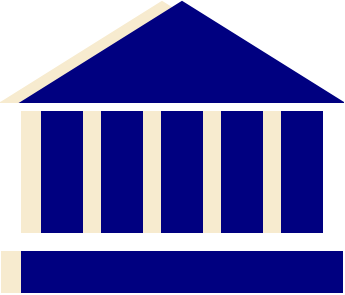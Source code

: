 <mxfile version="13.1.2" type="device"><diagram id="eNeyfDFiig910C6p4S2k" name="Page-1"><mxGraphModel dx="1357" dy="468" grid="1" gridSize="10" guides="1" tooltips="1" connect="1" arrows="1" fold="1" page="1" pageScale="1" pageWidth="300" pageHeight="300" math="0" shadow="0"><root><mxCell id="0"/><mxCell id="1" parent="0"/><mxCell id="-OPN0KHBw8JqwPGdMTyL-1" value="" style="triangle;whiteSpace=wrap;html=1;rotation=-90;fillColor=#F7EBCF;strokeColor=#F7EBCF;" vertex="1" parent="1"><mxGeometry x="115" y="310" width="50" height="160" as="geometry"/></mxCell><mxCell id="-OPN0KHBw8JqwPGdMTyL-4" value="" style="rounded=0;whiteSpace=wrap;html=1;strokeColor=#F7EBCF;fillColor=#F7EBCF;" vertex="1" parent="1"><mxGeometry x="70" y="420" width="20" height="60" as="geometry"/></mxCell><mxCell id="-OPN0KHBw8JqwPGdMTyL-5" value="" style="rounded=0;whiteSpace=wrap;html=1;strokeColor=#F7EBCF;fillColor=#F7EBCF;" vertex="1" parent="1"><mxGeometry x="100" y="420" width="20" height="60" as="geometry"/></mxCell><mxCell id="-OPN0KHBw8JqwPGdMTyL-6" value="" style="rounded=0;whiteSpace=wrap;html=1;strokeColor=#F7EBCF;fillColor=#F7EBCF;" vertex="1" parent="1"><mxGeometry x="130" y="420" width="20" height="60" as="geometry"/></mxCell><mxCell id="-OPN0KHBw8JqwPGdMTyL-7" value="" style="rounded=0;whiteSpace=wrap;html=1;strokeColor=#F7EBCF;fillColor=#F7EBCF;" vertex="1" parent="1"><mxGeometry x="160" y="420" width="20" height="60" as="geometry"/></mxCell><mxCell id="-OPN0KHBw8JqwPGdMTyL-8" value="" style="rounded=0;whiteSpace=wrap;html=1;strokeColor=#F7EBCF;fillColor=#F7EBCF;" vertex="1" parent="1"><mxGeometry x="190" y="420" width="20" height="60" as="geometry"/></mxCell><mxCell id="-OPN0KHBw8JqwPGdMTyL-21" value="" style="rounded=0;whiteSpace=wrap;html=1;strokeColor=#F7EBCF;fillColor=#F7EBCF;" vertex="1" parent="1"><mxGeometry x="60" y="490" width="160" height="20" as="geometry"/></mxCell><mxCell id="-OPN0KHBw8JqwPGdMTyL-23" value="" style="triangle;whiteSpace=wrap;html=1;rotation=-90;fillColor=#000080;strokeColor=#000080;" vertex="1" parent="1"><mxGeometry x="125" y="310" width="50" height="160" as="geometry"/></mxCell><mxCell id="-OPN0KHBw8JqwPGdMTyL-24" value="" style="rounded=0;whiteSpace=wrap;html=1;strokeColor=#000080;fillColor=#000080;" vertex="1" parent="1"><mxGeometry x="80" y="420" width="20" height="60" as="geometry"/></mxCell><mxCell id="-OPN0KHBw8JqwPGdMTyL-25" value="" style="rounded=0;whiteSpace=wrap;html=1;strokeColor=#000080;fillColor=#000080;" vertex="1" parent="1"><mxGeometry x="110" y="420" width="20" height="60" as="geometry"/></mxCell><mxCell id="-OPN0KHBw8JqwPGdMTyL-26" value="" style="rounded=0;whiteSpace=wrap;html=1;strokeColor=#000080;fillColor=#000080;" vertex="1" parent="1"><mxGeometry x="140" y="420" width="20" height="60" as="geometry"/></mxCell><mxCell id="-OPN0KHBw8JqwPGdMTyL-27" value="" style="rounded=0;whiteSpace=wrap;html=1;strokeColor=#000080;fillColor=#000080;" vertex="1" parent="1"><mxGeometry x="170" y="420" width="20" height="60" as="geometry"/></mxCell><mxCell id="-OPN0KHBw8JqwPGdMTyL-28" value="" style="rounded=0;whiteSpace=wrap;html=1;strokeColor=#000080;fillColor=#000080;" vertex="1" parent="1"><mxGeometry x="200" y="420" width="20" height="60" as="geometry"/></mxCell><mxCell id="-OPN0KHBw8JqwPGdMTyL-29" value="" style="rounded=0;whiteSpace=wrap;html=1;strokeColor=#000080;fillColor=#000080;" vertex="1" parent="1"><mxGeometry x="70" y="490" width="160" height="20" as="geometry"/></mxCell></root></mxGraphModel></diagram></mxfile>